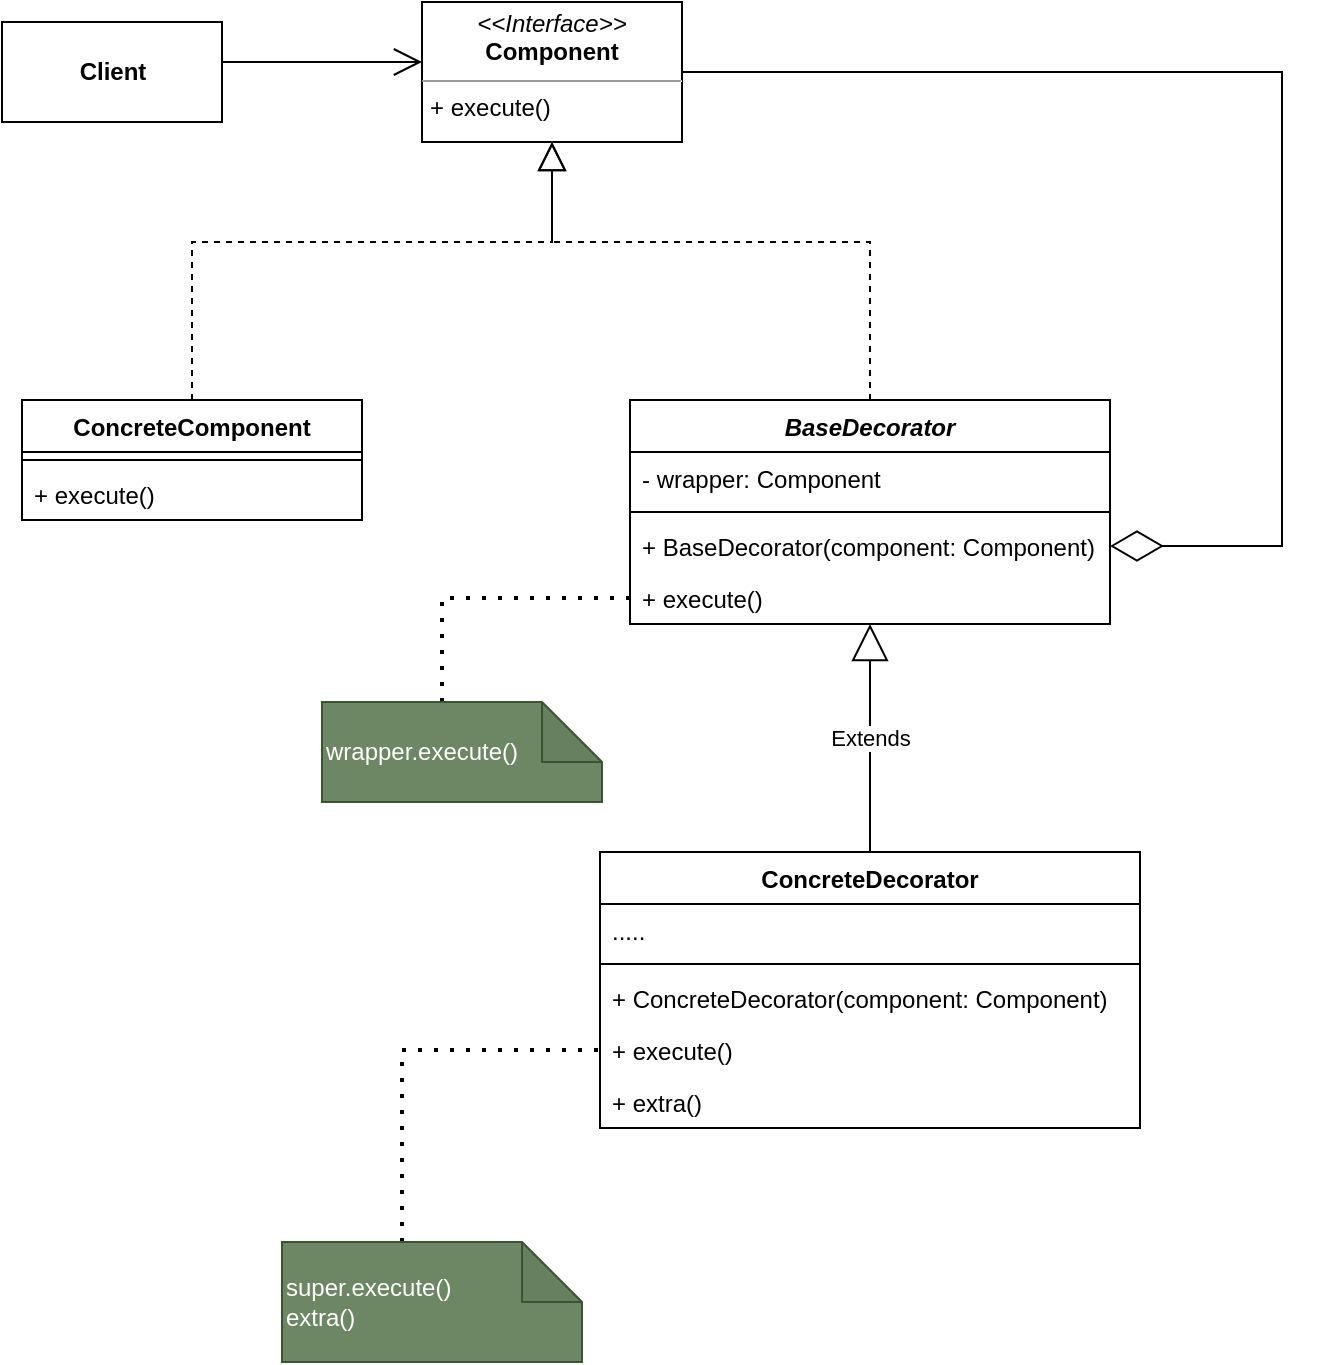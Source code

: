 <mxfile version="20.5.1" type="github">
  <diagram id="kkB20bPvuYZNd1NEfS_b" name="第 1 页">
    <mxGraphModel dx="1550" dy="859" grid="1" gridSize="10" guides="1" tooltips="1" connect="1" arrows="1" fold="1" page="1" pageScale="1" pageWidth="827" pageHeight="1169" math="0" shadow="0">
      <root>
        <mxCell id="0" />
        <mxCell id="1" parent="0" />
        <mxCell id="SbAacSPJrXaxLRfbwtkB-6" value="BaseDecorator" style="swimlane;fontStyle=3;align=center;verticalAlign=top;childLayout=stackLayout;horizontal=1;startSize=26;horizontalStack=0;resizeParent=1;resizeParentMax=0;resizeLast=0;collapsible=1;marginBottom=0;" vertex="1" parent="1">
          <mxGeometry x="404" y="359" width="240" height="112" as="geometry" />
        </mxCell>
        <mxCell id="SbAacSPJrXaxLRfbwtkB-7" value="- wrapper: Component" style="text;strokeColor=none;fillColor=none;align=left;verticalAlign=top;spacingLeft=4;spacingRight=4;overflow=hidden;rotatable=0;points=[[0,0.5],[1,0.5]];portConstraint=eastwest;" vertex="1" parent="SbAacSPJrXaxLRfbwtkB-6">
          <mxGeometry y="26" width="240" height="26" as="geometry" />
        </mxCell>
        <mxCell id="SbAacSPJrXaxLRfbwtkB-8" value="" style="line;strokeWidth=1;fillColor=none;align=left;verticalAlign=middle;spacingTop=-1;spacingLeft=3;spacingRight=3;rotatable=0;labelPosition=right;points=[];portConstraint=eastwest;strokeColor=inherit;" vertex="1" parent="SbAacSPJrXaxLRfbwtkB-6">
          <mxGeometry y="52" width="240" height="8" as="geometry" />
        </mxCell>
        <mxCell id="SbAacSPJrXaxLRfbwtkB-9" value="+ BaseDecorator(component: Component)" style="text;strokeColor=none;fillColor=none;align=left;verticalAlign=top;spacingLeft=4;spacingRight=4;overflow=hidden;rotatable=0;points=[[0,0.5],[1,0.5]];portConstraint=eastwest;" vertex="1" parent="SbAacSPJrXaxLRfbwtkB-6">
          <mxGeometry y="60" width="240" height="26" as="geometry" />
        </mxCell>
        <mxCell id="SbAacSPJrXaxLRfbwtkB-11" value="+ execute()" style="text;strokeColor=none;fillColor=none;align=left;verticalAlign=top;spacingLeft=4;spacingRight=4;overflow=hidden;rotatable=0;points=[[0,0.5],[1,0.5]];portConstraint=eastwest;" vertex="1" parent="SbAacSPJrXaxLRfbwtkB-6">
          <mxGeometry y="86" width="240" height="26" as="geometry" />
        </mxCell>
        <mxCell id="SbAacSPJrXaxLRfbwtkB-13" value="ConcreteDecorator" style="swimlane;fontStyle=1;align=center;verticalAlign=top;childLayout=stackLayout;horizontal=1;startSize=26;horizontalStack=0;resizeParent=1;resizeParentMax=0;resizeLast=0;collapsible=1;marginBottom=0;" vertex="1" parent="1">
          <mxGeometry x="389" y="585" width="270" height="138" as="geometry" />
        </mxCell>
        <mxCell id="SbAacSPJrXaxLRfbwtkB-14" value="....." style="text;strokeColor=none;fillColor=none;align=left;verticalAlign=top;spacingLeft=4;spacingRight=4;overflow=hidden;rotatable=0;points=[[0,0.5],[1,0.5]];portConstraint=eastwest;" vertex="1" parent="SbAacSPJrXaxLRfbwtkB-13">
          <mxGeometry y="26" width="270" height="26" as="geometry" />
        </mxCell>
        <mxCell id="SbAacSPJrXaxLRfbwtkB-15" value="" style="line;strokeWidth=1;fillColor=none;align=left;verticalAlign=middle;spacingTop=-1;spacingLeft=3;spacingRight=3;rotatable=0;labelPosition=right;points=[];portConstraint=eastwest;strokeColor=inherit;" vertex="1" parent="SbAacSPJrXaxLRfbwtkB-13">
          <mxGeometry y="52" width="270" height="8" as="geometry" />
        </mxCell>
        <mxCell id="SbAacSPJrXaxLRfbwtkB-16" value="+ ConcreteDecorator(component: Component)" style="text;strokeColor=none;fillColor=none;align=left;verticalAlign=top;spacingLeft=4;spacingRight=4;overflow=hidden;rotatable=0;points=[[0,0.5],[1,0.5]];portConstraint=eastwest;" vertex="1" parent="SbAacSPJrXaxLRfbwtkB-13">
          <mxGeometry y="60" width="270" height="26" as="geometry" />
        </mxCell>
        <mxCell id="SbAacSPJrXaxLRfbwtkB-17" value="+ execute()" style="text;strokeColor=none;fillColor=none;align=left;verticalAlign=top;spacingLeft=4;spacingRight=4;overflow=hidden;rotatable=0;points=[[0,0.5],[1,0.5]];portConstraint=eastwest;" vertex="1" parent="SbAacSPJrXaxLRfbwtkB-13">
          <mxGeometry y="86" width="270" height="26" as="geometry" />
        </mxCell>
        <mxCell id="SbAacSPJrXaxLRfbwtkB-42" value="+ extra()" style="text;strokeColor=none;fillColor=none;align=left;verticalAlign=top;spacingLeft=4;spacingRight=4;overflow=hidden;rotatable=0;points=[[0,0.5],[1,0.5]];portConstraint=eastwest;" vertex="1" parent="SbAacSPJrXaxLRfbwtkB-13">
          <mxGeometry y="112" width="270" height="26" as="geometry" />
        </mxCell>
        <mxCell id="SbAacSPJrXaxLRfbwtkB-32" value="ConcreteComponent" style="swimlane;fontStyle=1;align=center;verticalAlign=top;childLayout=stackLayout;horizontal=1;startSize=26;horizontalStack=0;resizeParent=1;resizeParentMax=0;resizeLast=0;collapsible=1;marginBottom=0;" vertex="1" parent="1">
          <mxGeometry x="100" y="359" width="170" height="60" as="geometry" />
        </mxCell>
        <mxCell id="SbAacSPJrXaxLRfbwtkB-34" value="" style="line;strokeWidth=1;fillColor=none;align=left;verticalAlign=middle;spacingTop=-1;spacingLeft=3;spacingRight=3;rotatable=0;labelPosition=right;points=[];portConstraint=eastwest;strokeColor=inherit;" vertex="1" parent="SbAacSPJrXaxLRfbwtkB-32">
          <mxGeometry y="26" width="170" height="8" as="geometry" />
        </mxCell>
        <mxCell id="SbAacSPJrXaxLRfbwtkB-36" value="+ execute()" style="text;strokeColor=none;fillColor=none;align=left;verticalAlign=top;spacingLeft=4;spacingRight=4;overflow=hidden;rotatable=0;points=[[0,0.5],[1,0.5]];portConstraint=eastwest;" vertex="1" parent="SbAacSPJrXaxLRfbwtkB-32">
          <mxGeometry y="34" width="170" height="26" as="geometry" />
        </mxCell>
        <mxCell id="SbAacSPJrXaxLRfbwtkB-37" value="&lt;p style=&quot;margin:0px;margin-top:4px;text-align:center;&quot;&gt;&lt;i&gt;&amp;lt;&amp;lt;Interface&amp;gt;&amp;gt;&lt;/i&gt;&lt;br&gt;&lt;b&gt;Component&lt;/b&gt;&lt;/p&gt;&lt;hr size=&quot;1&quot;&gt;&lt;p style=&quot;margin:0px;margin-left:4px;&quot;&gt;&lt;span style=&quot;background-color: initial;&quot;&gt;+ execute()&lt;/span&gt;&lt;/p&gt;" style="verticalAlign=top;align=left;overflow=fill;fontSize=12;fontFamily=Helvetica;html=1;" vertex="1" parent="1">
          <mxGeometry x="300" y="160" width="130" height="70" as="geometry" />
        </mxCell>
        <mxCell id="SbAacSPJrXaxLRfbwtkB-38" value="" style="endArrow=block;dashed=1;endFill=0;endSize=12;html=1;rounded=0;exitX=0.5;exitY=0;exitDx=0;exitDy=0;entryX=0.5;entryY=1;entryDx=0;entryDy=0;" edge="1" parent="1" source="SbAacSPJrXaxLRfbwtkB-32" target="SbAacSPJrXaxLRfbwtkB-37">
          <mxGeometry width="160" relative="1" as="geometry">
            <mxPoint x="230" y="290" as="sourcePoint" />
            <mxPoint x="390" y="290" as="targetPoint" />
            <Array as="points">
              <mxPoint x="185" y="280" />
              <mxPoint x="365" y="280" />
            </Array>
          </mxGeometry>
        </mxCell>
        <mxCell id="SbAacSPJrXaxLRfbwtkB-39" value="" style="endArrow=block;dashed=1;endFill=0;endSize=12;html=1;rounded=0;exitX=0.5;exitY=0;exitDx=0;exitDy=0;entryX=0.5;entryY=1;entryDx=0;entryDy=0;" edge="1" parent="1" source="SbAacSPJrXaxLRfbwtkB-6" target="SbAacSPJrXaxLRfbwtkB-37">
          <mxGeometry width="160" relative="1" as="geometry">
            <mxPoint x="450" y="280" as="sourcePoint" />
            <mxPoint x="610" y="280" as="targetPoint" />
            <Array as="points">
              <mxPoint x="524" y="280" />
              <mxPoint x="365" y="280" />
            </Array>
          </mxGeometry>
        </mxCell>
        <mxCell id="SbAacSPJrXaxLRfbwtkB-40" value="Extends" style="endArrow=block;endSize=16;endFill=0;html=1;rounded=0;exitX=0.5;exitY=0;exitDx=0;exitDy=0;" edge="1" parent="1" source="SbAacSPJrXaxLRfbwtkB-13" target="SbAacSPJrXaxLRfbwtkB-11">
          <mxGeometry width="160" relative="1" as="geometry">
            <mxPoint x="510" y="530" as="sourcePoint" />
            <mxPoint x="670" y="530" as="targetPoint" />
          </mxGeometry>
        </mxCell>
        <mxCell id="SbAacSPJrXaxLRfbwtkB-41" value="" style="endArrow=diamondThin;endFill=0;endSize=24;html=1;rounded=0;entryX=1;entryY=0.5;entryDx=0;entryDy=0;exitX=1;exitY=0.5;exitDx=0;exitDy=0;" edge="1" parent="1" source="SbAacSPJrXaxLRfbwtkB-37" target="SbAacSPJrXaxLRfbwtkB-9">
          <mxGeometry width="160" relative="1" as="geometry">
            <mxPoint x="660" y="330" as="sourcePoint" />
            <mxPoint x="820" y="330" as="targetPoint" />
            <Array as="points">
              <mxPoint x="730" y="195" />
              <mxPoint x="730" y="432" />
            </Array>
          </mxGeometry>
        </mxCell>
        <mxCell id="SbAacSPJrXaxLRfbwtkB-43" value="" style="endArrow=none;dashed=1;html=1;dashPattern=1 3;strokeWidth=2;rounded=0;entryX=0;entryY=0.5;entryDx=0;entryDy=0;" edge="1" parent="1" target="SbAacSPJrXaxLRfbwtkB-17">
          <mxGeometry width="50" height="50" relative="1" as="geometry">
            <mxPoint x="290" y="780" as="sourcePoint" />
            <mxPoint x="340" y="690" as="targetPoint" />
            <Array as="points">
              <mxPoint x="290" y="684" />
            </Array>
          </mxGeometry>
        </mxCell>
        <mxCell id="SbAacSPJrXaxLRfbwtkB-44" value="super.execute()&lt;br&gt;extra()" style="shape=note;whiteSpace=wrap;html=1;backgroundOutline=1;darkOpacity=0.05;align=left;fillColor=#6d8764;fontColor=#ffffff;strokeColor=#3A5431;" vertex="1" parent="1">
          <mxGeometry x="230" y="780" width="150" height="60" as="geometry" />
        </mxCell>
        <mxCell id="SbAacSPJrXaxLRfbwtkB-45" value="" style="endArrow=none;dashed=1;html=1;dashPattern=1 3;strokeWidth=2;rounded=0;entryX=0;entryY=0.5;entryDx=0;entryDy=0;" edge="1" parent="1" target="SbAacSPJrXaxLRfbwtkB-11">
          <mxGeometry width="50" height="50" relative="1" as="geometry">
            <mxPoint x="310" y="510" as="sourcePoint" />
            <mxPoint x="360" y="460" as="targetPoint" />
            <Array as="points">
              <mxPoint x="310" y="458" />
            </Array>
          </mxGeometry>
        </mxCell>
        <mxCell id="SbAacSPJrXaxLRfbwtkB-46" value="wrapper.execute()" style="shape=note;whiteSpace=wrap;html=1;backgroundOutline=1;darkOpacity=0.05;align=left;fillColor=#6d8764;fontColor=#ffffff;strokeColor=#3A5431;" vertex="1" parent="1">
          <mxGeometry x="250" y="510" width="140" height="50" as="geometry" />
        </mxCell>
        <mxCell id="SbAacSPJrXaxLRfbwtkB-47" value="Client" style="html=1;fontStyle=1" vertex="1" parent="1">
          <mxGeometry x="90" y="170" width="110" height="50" as="geometry" />
        </mxCell>
        <mxCell id="SbAacSPJrXaxLRfbwtkB-48" value="" style="endArrow=open;endFill=1;endSize=12;html=1;rounded=0;" edge="1" parent="1">
          <mxGeometry width="160" relative="1" as="geometry">
            <mxPoint x="200" y="190" as="sourcePoint" />
            <mxPoint x="300" y="190" as="targetPoint" />
          </mxGeometry>
        </mxCell>
      </root>
    </mxGraphModel>
  </diagram>
</mxfile>
